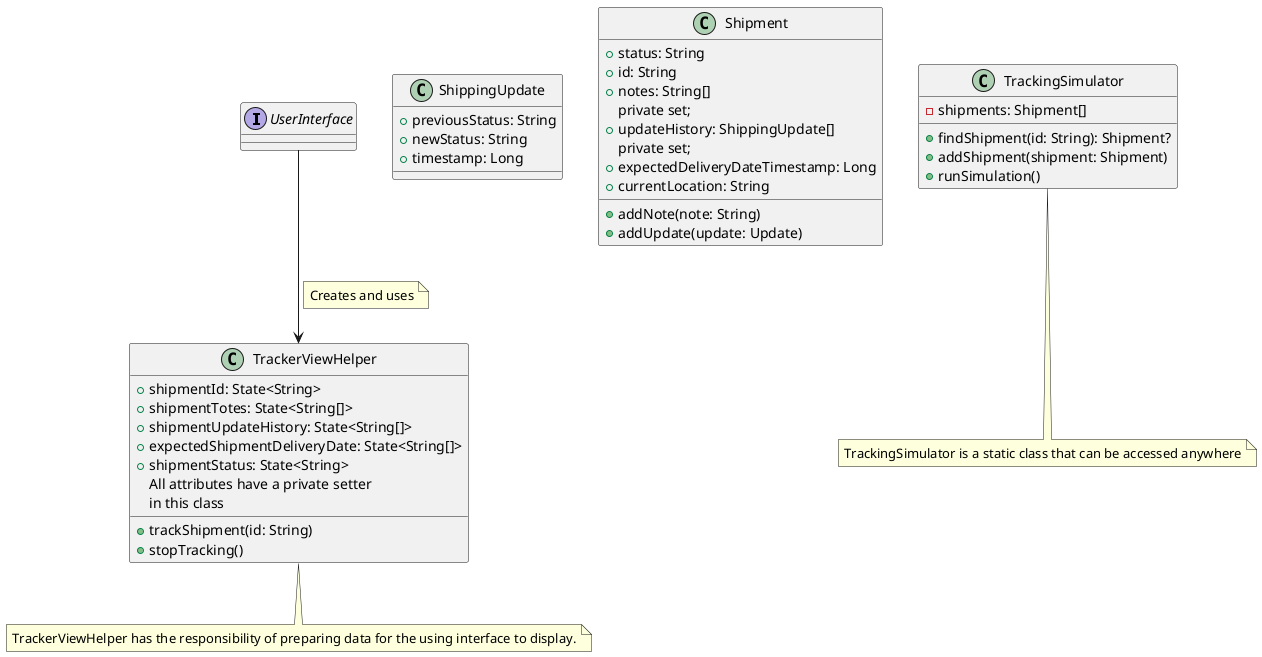@startuml "Shipment Tracker"

interface UserInterface

class TrackerViewHelper {
    + shipmentId: State<String>
    + shipmentTotes: State<String[]>
    + shipmentUpdateHistory: State<String[]>
    + expectedShipmentDeliveryDate: State<String[]>
    + shipmentStatus: State<String>
    All attributes have a private setter
    in this class

    + trackShipment(id: String)
    + stopTracking()
}

UserInterface --> TrackerViewHelper
note on link: Creates and uses
    
note "TrackerViewHelper has the responsibility of preparing data for the using interface to display." as viewHelperNote

TrackerViewHelper -- viewHelperNote

class ShippingUpdate {
    + previousStatus: String
    + newStatus: String
    + timestamp: Long
}

class Shipment {
    +status: String
    +id: String
    +notes: String[]
    private set;
    +updateHistory: ShippingUpdate[]
    private set;
    +expectedDeliveryDateTimestamp: Long
    +currentLocation: String
    +addNote(note: String)
    +addUpdate(update: Update)
}

class TrackingSimulator {
    - shipments: Shipment[]
    + findShipment(id: String): Shipment?
    + addShipment(shipment: Shipment)
    + runSimulation()
}

note "TrackingSimulator is a static class that can be accessed anywhere" as tsimnote
TrackingSimulator -- tsimnote

@enduml